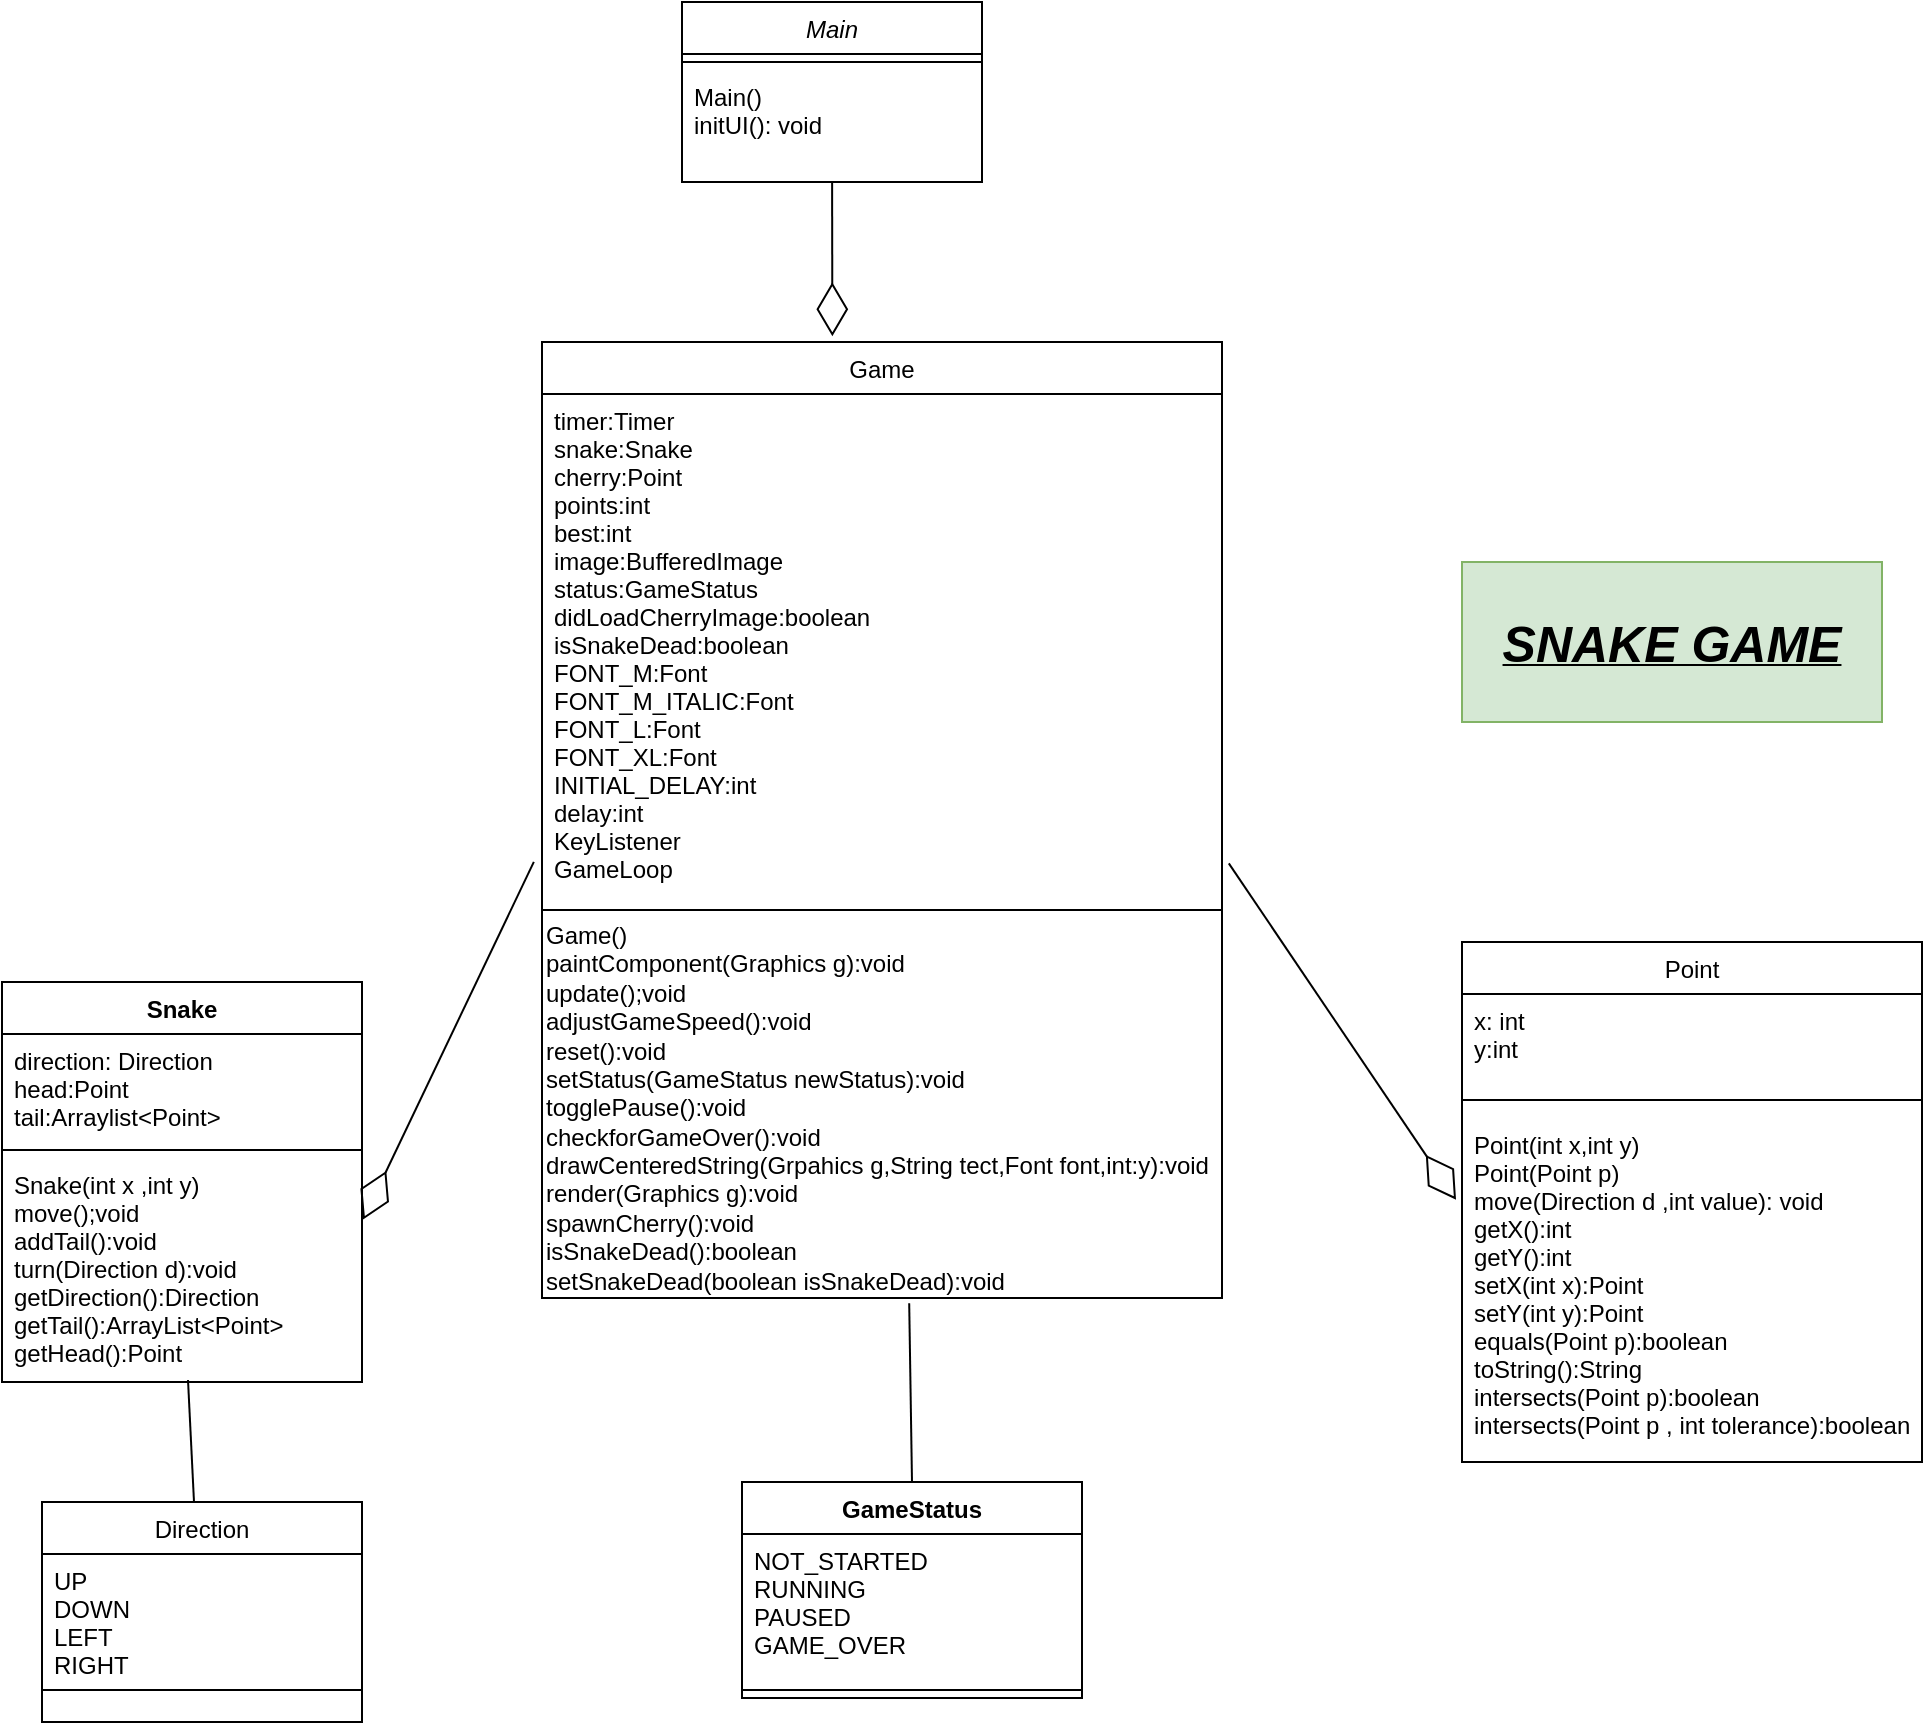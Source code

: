 <mxfile version="13.9.9" type="device"><diagram id="C5RBs43oDa-KdzZeNtuy" name="Page-1"><mxGraphModel dx="2027" dy="1020" grid="1" gridSize="10" guides="1" tooltips="1" connect="1" arrows="1" fold="1" page="1" pageScale="1" pageWidth="827" pageHeight="1169" math="0" shadow="0"><root><mxCell id="WIyWlLk6GJQsqaUBKTNV-0"/><mxCell id="WIyWlLk6GJQsqaUBKTNV-1" parent="WIyWlLk6GJQsqaUBKTNV-0"/><mxCell id="zkfFHV4jXpPFQw0GAbJ--0" value="Main" style="swimlane;fontStyle=2;align=center;verticalAlign=top;childLayout=stackLayout;horizontal=1;startSize=26;horizontalStack=0;resizeParent=1;resizeLast=0;collapsible=1;marginBottom=0;rounded=0;shadow=0;strokeWidth=1;" parent="WIyWlLk6GJQsqaUBKTNV-1" vertex="1"><mxGeometry x="190" y="20" width="150" height="90" as="geometry"><mxRectangle x="230" y="140" width="160" height="26" as="alternateBounds"/></mxGeometry></mxCell><mxCell id="zkfFHV4jXpPFQw0GAbJ--4" value="" style="line;html=1;strokeWidth=1;align=left;verticalAlign=middle;spacingTop=-1;spacingLeft=3;spacingRight=3;rotatable=0;labelPosition=right;points=[];portConstraint=eastwest;" parent="zkfFHV4jXpPFQw0GAbJ--0" vertex="1"><mxGeometry y="26" width="150" height="8" as="geometry"/></mxCell><mxCell id="zkfFHV4jXpPFQw0GAbJ--5" value="Main()&#10;initUI(): void" style="text;align=left;verticalAlign=top;spacingLeft=4;spacingRight=4;overflow=hidden;rotatable=0;points=[[0,0.5],[1,0.5]];portConstraint=eastwest;" parent="zkfFHV4jXpPFQw0GAbJ--0" vertex="1"><mxGeometry y="34" width="150" height="56" as="geometry"/></mxCell><mxCell id="zkfFHV4jXpPFQw0GAbJ--6" value="Direction" style="swimlane;fontStyle=0;align=center;verticalAlign=top;childLayout=stackLayout;horizontal=1;startSize=26;horizontalStack=0;resizeParent=1;resizeLast=0;collapsible=1;marginBottom=0;rounded=0;shadow=0;strokeWidth=1;" parent="WIyWlLk6GJQsqaUBKTNV-1" vertex="1"><mxGeometry x="-130" y="770" width="160" height="110" as="geometry"><mxRectangle x="130" y="380" width="160" height="26" as="alternateBounds"/></mxGeometry></mxCell><mxCell id="zkfFHV4jXpPFQw0GAbJ--7" value="UP&#10;DOWN &#10;LEFT&#10;RIGHT" style="text;align=left;verticalAlign=top;spacingLeft=4;spacingRight=4;overflow=hidden;rotatable=0;points=[[0,0.5],[1,0.5]];portConstraint=eastwest;" parent="zkfFHV4jXpPFQw0GAbJ--6" vertex="1"><mxGeometry y="26" width="160" height="64" as="geometry"/></mxCell><mxCell id="zkfFHV4jXpPFQw0GAbJ--9" value="" style="line;html=1;strokeWidth=1;align=left;verticalAlign=middle;spacingTop=-1;spacingLeft=3;spacingRight=3;rotatable=0;labelPosition=right;points=[];portConstraint=eastwest;" parent="zkfFHV4jXpPFQw0GAbJ--6" vertex="1"><mxGeometry y="90" width="160" height="8" as="geometry"/></mxCell><mxCell id="zkfFHV4jXpPFQw0GAbJ--13" value="Game" style="swimlane;fontStyle=0;align=center;verticalAlign=top;childLayout=stackLayout;horizontal=1;startSize=26;horizontalStack=0;resizeParent=1;resizeLast=0;collapsible=1;marginBottom=0;rounded=0;shadow=0;strokeWidth=1;" parent="WIyWlLk6GJQsqaUBKTNV-1" vertex="1"><mxGeometry x="120" y="190" width="340" height="478" as="geometry"><mxRectangle x="340" y="380" width="170" height="26" as="alternateBounds"/></mxGeometry></mxCell><mxCell id="zkfFHV4jXpPFQw0GAbJ--14" value="timer:Timer&#10;snake:Snake&#10;cherry:Point&#10;points:int&#10;best:int&#10;image:BufferedImage&#10;status:GameStatus&#10;didLoadCherryImage:boolean&#10;isSnakeDead:boolean&#10;FONT_M:Font&#10;FONT_M_ITALIC:Font&#10;FONT_L:Font&#10;FONT_XL:Font&#10;INITIAL_DELAY:int&#10;delay:int&#10;KeyListener&#10;GameLoop" style="text;align=left;verticalAlign=top;spacingLeft=4;spacingRight=4;overflow=hidden;rotatable=0;points=[[0,0.5],[1,0.5]];portConstraint=eastwest;" parent="zkfFHV4jXpPFQw0GAbJ--13" vertex="1"><mxGeometry y="26" width="340" height="254" as="geometry"/></mxCell><mxCell id="zkfFHV4jXpPFQw0GAbJ--15" value="" style="line;html=1;strokeWidth=1;align=left;verticalAlign=middle;spacingTop=-1;spacingLeft=3;spacingRight=3;rotatable=0;labelPosition=right;points=[];portConstraint=eastwest;" parent="zkfFHV4jXpPFQw0GAbJ--13" vertex="1"><mxGeometry y="280" width="340" height="8" as="geometry"/></mxCell><mxCell id="0_Msb4G8Sb2tFtUqKq4P-0" value="Game()&lt;br&gt;&lt;div&gt;&lt;span&gt;paintComponent(Graphics g):void&lt;/span&gt;&lt;/div&gt;&lt;div&gt;&lt;span&gt;update();void&lt;/span&gt;&lt;/div&gt;&lt;div&gt;&lt;span&gt;adjustGameSpeed():void&lt;/span&gt;&lt;/div&gt;&lt;div&gt;&lt;span&gt;reset():void&lt;/span&gt;&lt;/div&gt;&lt;div&gt;&lt;span&gt;setStatus(GameStatus newStatus):void&lt;/span&gt;&lt;/div&gt;&lt;div&gt;&lt;span&gt;togglePause():void&lt;/span&gt;&lt;/div&gt;&lt;div&gt;&lt;span&gt;checkforGameOver():void&lt;/span&gt;&lt;/div&gt;&lt;div&gt;&lt;span&gt;drawCenteredString(Grpahics g,String tect,Font font,int:y):void&lt;/span&gt;&lt;/div&gt;&lt;div&gt;&lt;span&gt;render(Graphics g):void&lt;/span&gt;&lt;/div&gt;&lt;div&gt;&lt;span&gt;spawnCherry():void&lt;/span&gt;&lt;/div&gt;&lt;div&gt;&lt;span&gt;isSnakeDead():boolean&lt;/span&gt;&lt;/div&gt;&lt;div&gt;&lt;span&gt;setSnakeDead(boolean isSnakeDead):void&lt;/span&gt;&lt;/div&gt;" style="text;html=1;align=left;verticalAlign=middle;resizable=0;points=[];autosize=1;" vertex="1" parent="zkfFHV4jXpPFQw0GAbJ--13"><mxGeometry y="288" width="340" height="190" as="geometry"/></mxCell><mxCell id="zkfFHV4jXpPFQw0GAbJ--17" value="Point" style="swimlane;fontStyle=0;align=center;verticalAlign=top;childLayout=stackLayout;horizontal=1;startSize=26;horizontalStack=0;resizeParent=1;resizeLast=0;collapsible=1;marginBottom=0;rounded=0;shadow=0;strokeWidth=1;" parent="WIyWlLk6GJQsqaUBKTNV-1" vertex="1"><mxGeometry x="580" y="490" width="230" height="260" as="geometry"><mxRectangle x="550" y="140" width="160" height="26" as="alternateBounds"/></mxGeometry></mxCell><mxCell id="zkfFHV4jXpPFQw0GAbJ--18" value="x: int&#10;y:int" style="text;align=left;verticalAlign=top;spacingLeft=4;spacingRight=4;overflow=hidden;rotatable=0;points=[[0,0.5],[1,0.5]];portConstraint=eastwest;" parent="zkfFHV4jXpPFQw0GAbJ--17" vertex="1"><mxGeometry y="26" width="230" height="44" as="geometry"/></mxCell><mxCell id="zkfFHV4jXpPFQw0GAbJ--23" value="" style="line;html=1;strokeWidth=1;align=left;verticalAlign=middle;spacingTop=-1;spacingLeft=3;spacingRight=3;rotatable=0;labelPosition=right;points=[];portConstraint=eastwest;" parent="zkfFHV4jXpPFQw0GAbJ--17" vertex="1"><mxGeometry y="70" width="230" height="18" as="geometry"/></mxCell><mxCell id="zkfFHV4jXpPFQw0GAbJ--24" value="Point(int x,int y)&#10;Point(Point p)&#10;move(Direction d ,int value): void&#10;getX():int&#10;getY():int&#10;setX(int x):Point&#10;setY(int y):Point&#10;equals(Point p):boolean&#10;toString():String&#10;intersects(Point p):boolean&#10;intersects(Point p , int tolerance):boolean" style="text;align=left;verticalAlign=top;spacingLeft=4;spacingRight=4;overflow=hidden;rotatable=0;points=[[0,0.5],[1,0.5]];portConstraint=eastwest;" parent="zkfFHV4jXpPFQw0GAbJ--17" vertex="1"><mxGeometry y="88" width="230" height="162" as="geometry"/></mxCell><mxCell id="0_Msb4G8Sb2tFtUqKq4P-5" value="GameStatus" style="swimlane;fontStyle=1;align=center;verticalAlign=top;childLayout=stackLayout;horizontal=1;startSize=26;horizontalStack=0;resizeParent=1;resizeParentMax=0;resizeLast=0;collapsible=1;marginBottom=0;" vertex="1" parent="WIyWlLk6GJQsqaUBKTNV-1"><mxGeometry x="220" y="760" width="170" height="108" as="geometry"/></mxCell><mxCell id="0_Msb4G8Sb2tFtUqKq4P-6" value="NOT_STARTED&#10;RUNNING&#10;PAUSED&#10;GAME_OVER" style="text;strokeColor=none;fillColor=none;align=left;verticalAlign=top;spacingLeft=4;spacingRight=4;overflow=hidden;rotatable=0;points=[[0,0.5],[1,0.5]];portConstraint=eastwest;" vertex="1" parent="0_Msb4G8Sb2tFtUqKq4P-5"><mxGeometry y="26" width="170" height="74" as="geometry"/></mxCell><mxCell id="0_Msb4G8Sb2tFtUqKq4P-7" value="" style="line;strokeWidth=1;fillColor=none;align=left;verticalAlign=middle;spacingTop=-1;spacingLeft=3;spacingRight=3;rotatable=0;labelPosition=right;points=[];portConstraint=eastwest;" vertex="1" parent="0_Msb4G8Sb2tFtUqKq4P-5"><mxGeometry y="100" width="170" height="8" as="geometry"/></mxCell><mxCell id="0_Msb4G8Sb2tFtUqKq4P-9" value="Snake" style="swimlane;fontStyle=1;align=center;verticalAlign=top;childLayout=stackLayout;horizontal=1;startSize=26;horizontalStack=0;resizeParent=1;resizeParentMax=0;resizeLast=0;collapsible=1;marginBottom=0;" vertex="1" parent="WIyWlLk6GJQsqaUBKTNV-1"><mxGeometry x="-150" y="510" width="180" height="200" as="geometry"/></mxCell><mxCell id="0_Msb4G8Sb2tFtUqKq4P-10" value="direction: Direction&#10;head:Point&#10;tail:Arraylist&lt;Point&gt;" style="text;strokeColor=none;fillColor=none;align=left;verticalAlign=top;spacingLeft=4;spacingRight=4;overflow=hidden;rotatable=0;points=[[0,0.5],[1,0.5]];portConstraint=eastwest;" vertex="1" parent="0_Msb4G8Sb2tFtUqKq4P-9"><mxGeometry y="26" width="180" height="54" as="geometry"/></mxCell><mxCell id="0_Msb4G8Sb2tFtUqKq4P-11" value="" style="line;strokeWidth=1;fillColor=none;align=left;verticalAlign=middle;spacingTop=-1;spacingLeft=3;spacingRight=3;rotatable=0;labelPosition=right;points=[];portConstraint=eastwest;" vertex="1" parent="0_Msb4G8Sb2tFtUqKq4P-9"><mxGeometry y="80" width="180" height="8" as="geometry"/></mxCell><mxCell id="0_Msb4G8Sb2tFtUqKq4P-12" value="Snake(int x ,int y)&#10;move();void&#10;addTail():void&#10;turn(Direction d):void&#10;getDirection():Direction&#10;getTail():ArrayList&lt;Point&gt;&#10;getHead():Point" style="text;strokeColor=none;fillColor=none;align=left;verticalAlign=top;spacingLeft=4;spacingRight=4;overflow=hidden;rotatable=0;points=[[0,0.5],[1,0.5]];portConstraint=eastwest;" vertex="1" parent="0_Msb4G8Sb2tFtUqKq4P-9"><mxGeometry y="88" width="180" height="112" as="geometry"/></mxCell><mxCell id="0_Msb4G8Sb2tFtUqKq4P-13" value="" style="endArrow=diamondThin;endFill=0;endSize=24;html=1;entryX=0.427;entryY=-0.006;entryDx=0;entryDy=0;entryPerimeter=0;" edge="1" parent="WIyWlLk6GJQsqaUBKTNV-1" source="zkfFHV4jXpPFQw0GAbJ--5" target="zkfFHV4jXpPFQw0GAbJ--13"><mxGeometry width="160" relative="1" as="geometry"><mxPoint x="-30" y="330" as="sourcePoint"/><mxPoint x="130" y="330" as="targetPoint"/></mxGeometry></mxCell><mxCell id="0_Msb4G8Sb2tFtUqKq4P-14" value="" style="endArrow=diamondThin;endFill=0;endSize=24;html=1;entryX=1.003;entryY=0.275;entryDx=0;entryDy=0;entryPerimeter=0;exitX=-0.012;exitY=0.921;exitDx=0;exitDy=0;exitPerimeter=0;" edge="1" parent="WIyWlLk6GJQsqaUBKTNV-1" source="zkfFHV4jXpPFQw0GAbJ--14" target="0_Msb4G8Sb2tFtUqKq4P-12"><mxGeometry width="160" relative="1" as="geometry"><mxPoint x="116" y="460" as="sourcePoint"/><mxPoint x="300" y="330" as="targetPoint"/></mxGeometry></mxCell><mxCell id="0_Msb4G8Sb2tFtUqKq4P-15" value="" style="endArrow=diamondThin;endFill=0;endSize=24;html=1;entryX=-0.013;entryY=0.252;entryDx=0;entryDy=0;entryPerimeter=0;exitX=1.01;exitY=0.924;exitDx=0;exitDy=0;exitPerimeter=0;" edge="1" parent="WIyWlLk6GJQsqaUBKTNV-1" source="zkfFHV4jXpPFQw0GAbJ--14" target="zkfFHV4jXpPFQw0GAbJ--24"><mxGeometry width="160" relative="1" as="geometry"><mxPoint x="460" y="460" as="sourcePoint"/><mxPoint x="606" y="460" as="targetPoint"/></mxGeometry></mxCell><mxCell id="0_Msb4G8Sb2tFtUqKq4P-16" value="" style="endArrow=none;html=1;" edge="1" parent="WIyWlLk6GJQsqaUBKTNV-1"><mxGeometry width="50" height="50" relative="1" as="geometry"><mxPoint x="-54" y="770" as="sourcePoint"/><mxPoint x="-57" y="709" as="targetPoint"/></mxGeometry></mxCell><mxCell id="0_Msb4G8Sb2tFtUqKq4P-17" value="" style="endArrow=none;html=1;exitX=0.5;exitY=0;exitDx=0;exitDy=0;entryX=0.54;entryY=1.014;entryDx=0;entryDy=0;entryPerimeter=0;" edge="1" parent="WIyWlLk6GJQsqaUBKTNV-1" source="0_Msb4G8Sb2tFtUqKq4P-5" target="0_Msb4G8Sb2tFtUqKq4P-0"><mxGeometry width="50" height="50" relative="1" as="geometry"><mxPoint x="120" y="700" as="sourcePoint"/><mxPoint x="170" y="650" as="targetPoint"/></mxGeometry></mxCell><mxCell id="0_Msb4G8Sb2tFtUqKq4P-18" value="&lt;b&gt;&lt;i&gt;&lt;u&gt;&lt;font style=&quot;font-size: 25px&quot;&gt;SNAKE GAME&lt;/font&gt;&lt;/u&gt;&lt;/i&gt;&lt;/b&gt;" style="rounded=0;whiteSpace=wrap;html=1;align=center;fillColor=#d5e8d4;strokeColor=#82b366;" vertex="1" parent="WIyWlLk6GJQsqaUBKTNV-1"><mxGeometry x="580" y="300" width="210" height="80" as="geometry"/></mxCell></root></mxGraphModel></diagram></mxfile>